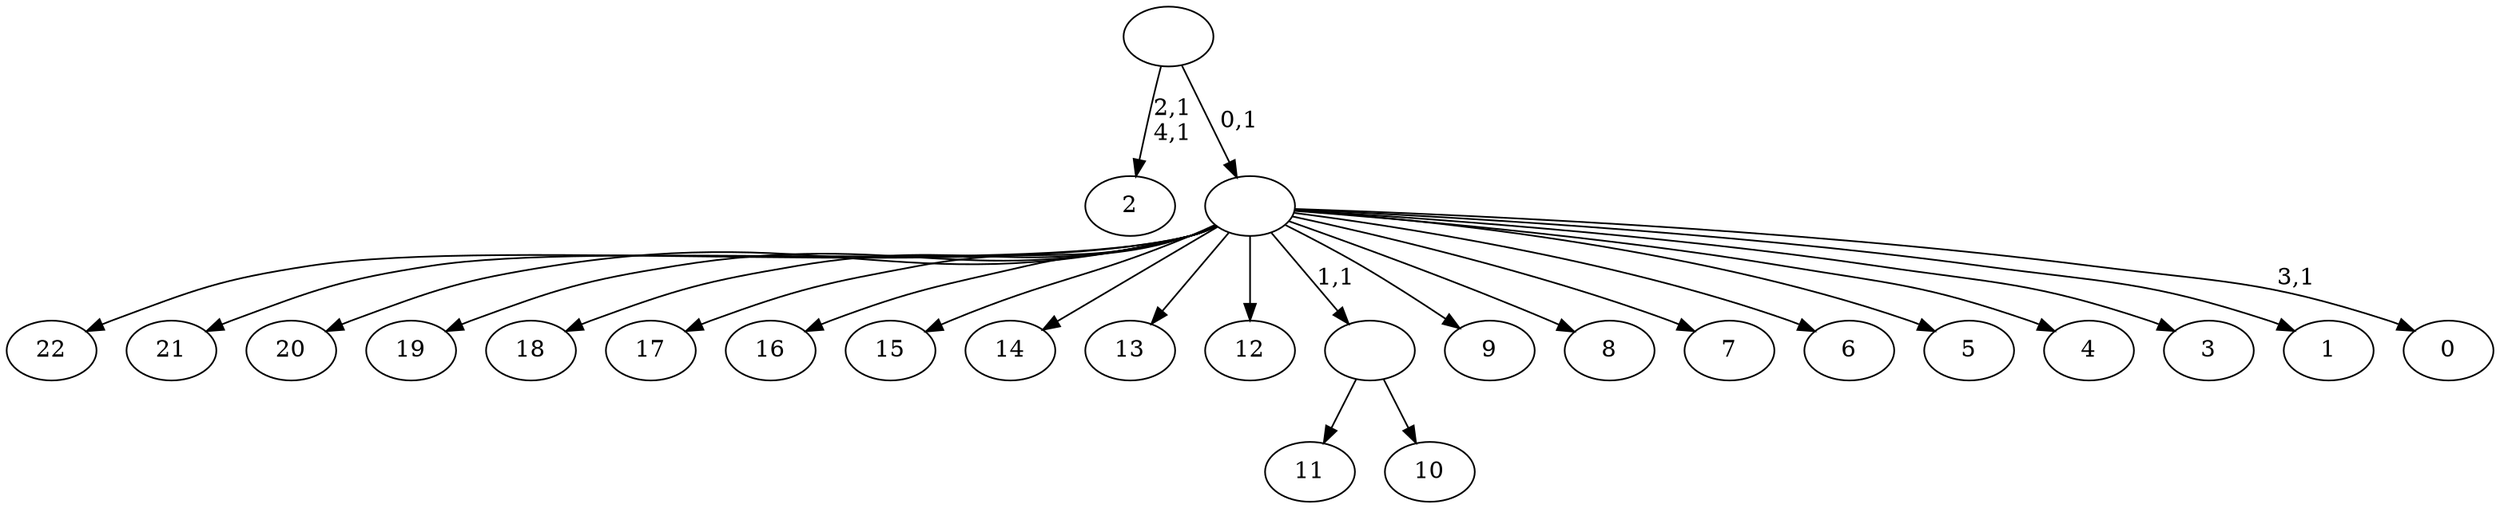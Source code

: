 digraph T {
	28 [label="22"]
	27 [label="21"]
	26 [label="20"]
	25 [label="19"]
	24 [label="18"]
	23 [label="17"]
	22 [label="16"]
	21 [label="15"]
	20 [label="14"]
	19 [label="13"]
	18 [label="12"]
	17 [label="11"]
	16 [label="10"]
	15 [label=""]
	14 [label="9"]
	13 [label="8"]
	12 [label="7"]
	11 [label="6"]
	10 [label="5"]
	9 [label="4"]
	8 [label="3"]
	7 [label="2"]
	4 [label="1"]
	3 [label="0"]
	1 [label=""]
	0 [label=""]
	15 -> 17 [label=""]
	15 -> 16 [label=""]
	1 -> 3 [label="3,1"]
	1 -> 28 [label=""]
	1 -> 27 [label=""]
	1 -> 26 [label=""]
	1 -> 25 [label=""]
	1 -> 24 [label=""]
	1 -> 23 [label=""]
	1 -> 22 [label=""]
	1 -> 21 [label=""]
	1 -> 20 [label=""]
	1 -> 19 [label=""]
	1 -> 18 [label=""]
	1 -> 15 [label="1,1"]
	1 -> 14 [label=""]
	1 -> 13 [label=""]
	1 -> 12 [label=""]
	1 -> 11 [label=""]
	1 -> 10 [label=""]
	1 -> 9 [label=""]
	1 -> 8 [label=""]
	1 -> 4 [label=""]
	0 -> 7 [label="2,1\n4,1"]
	0 -> 1 [label="0,1"]
}
